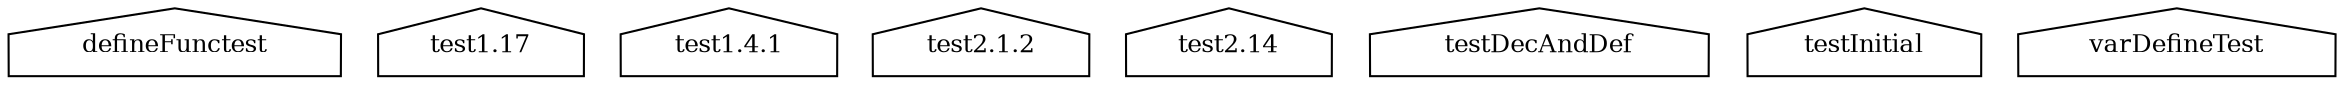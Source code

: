 digraph GG {
node [
  fontsize = "12"
];
    "node0" [ label="defineFunctest" shape="house"];
    "node1" [ label="test1.17" shape="house"];
    "node2" [ label="test1.4.1" shape="house"];
    "node3" [ label="test2.1.2" shape="house"];
    "node4" [ label="test2.14" shape="house"];
    "node5" [ label="testDecAndDef" shape="house"];
    "node6" [ label="testInitial" shape="house"];
    "node7" [ label="varDefineTest" shape="house"];
}
